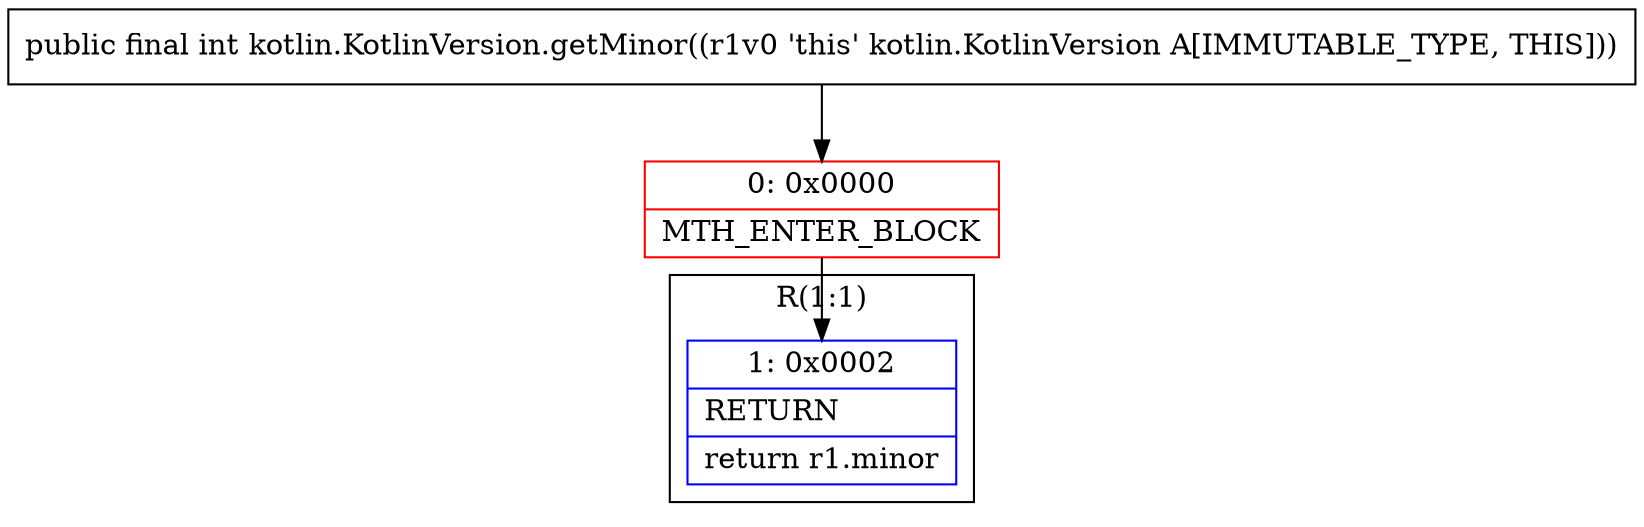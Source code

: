 digraph "CFG forkotlin.KotlinVersion.getMinor()I" {
subgraph cluster_Region_1724901503 {
label = "R(1:1)";
node [shape=record,color=blue];
Node_1 [shape=record,label="{1\:\ 0x0002|RETURN\l|return r1.minor\l}"];
}
Node_0 [shape=record,color=red,label="{0\:\ 0x0000|MTH_ENTER_BLOCK\l}"];
MethodNode[shape=record,label="{public final int kotlin.KotlinVersion.getMinor((r1v0 'this' kotlin.KotlinVersion A[IMMUTABLE_TYPE, THIS])) }"];
MethodNode -> Node_0;
Node_0 -> Node_1;
}

